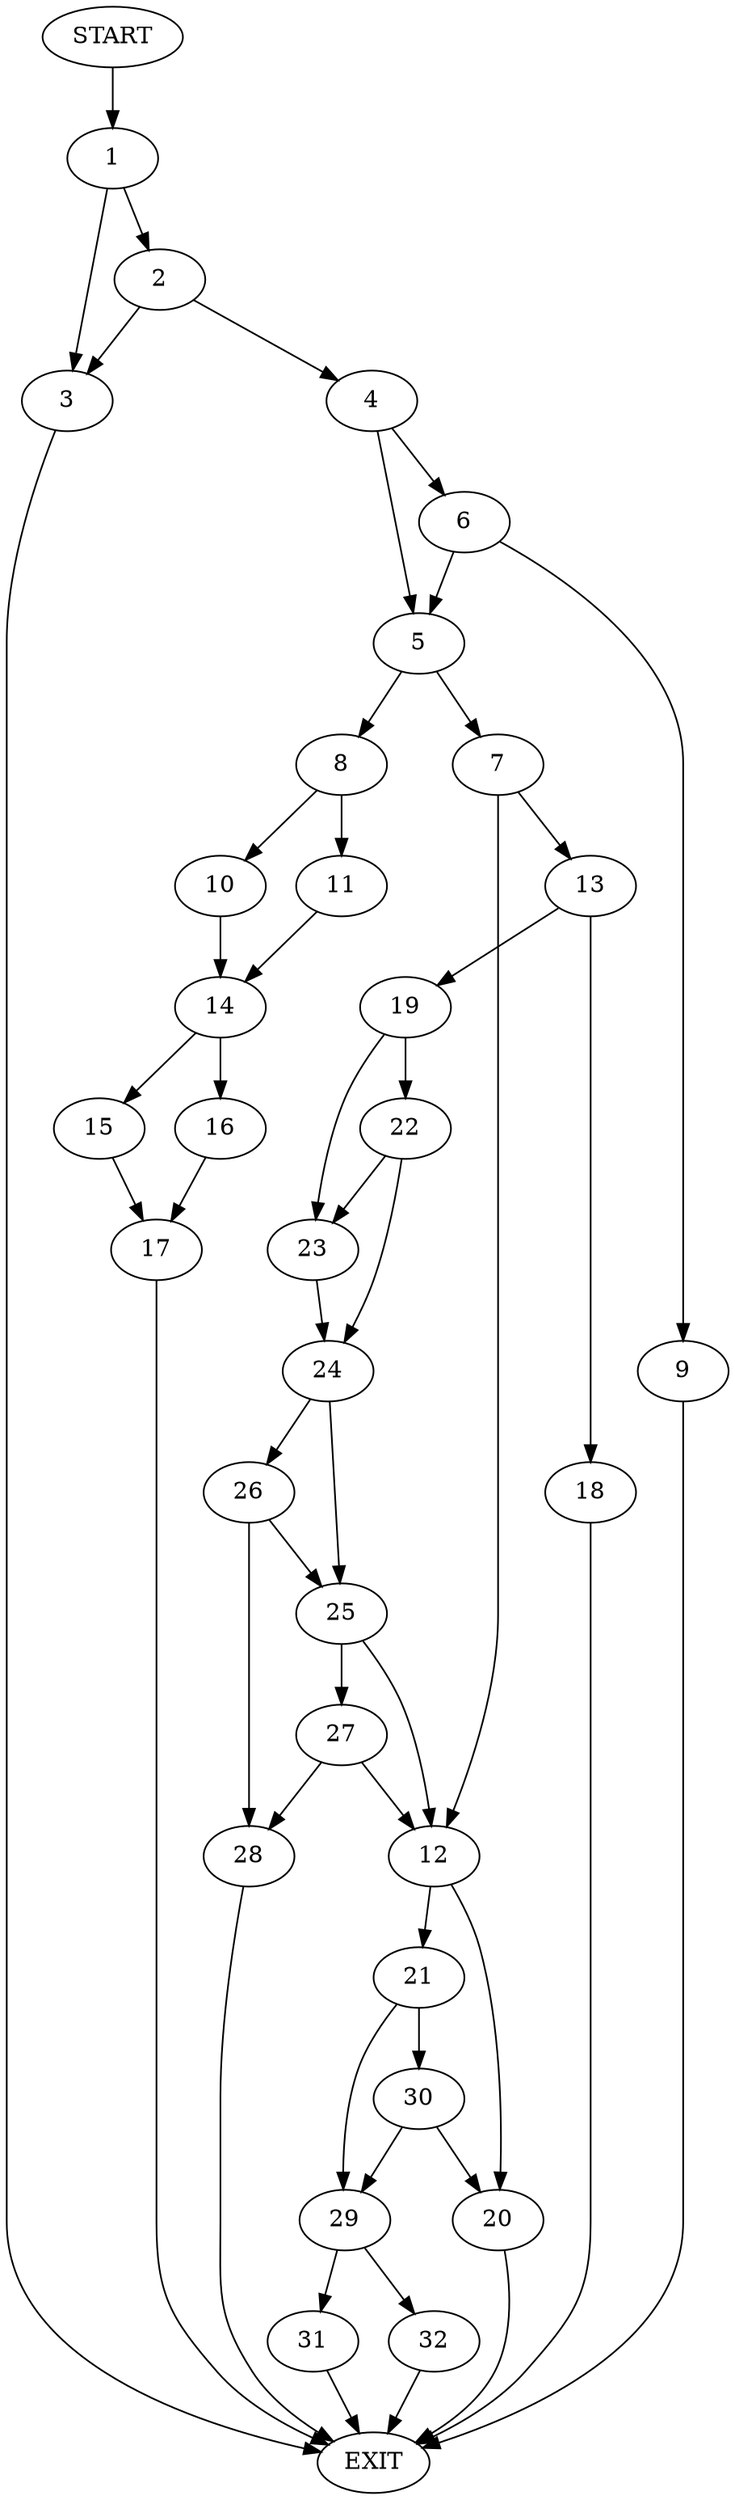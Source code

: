digraph {
0 [label="START"]
33 [label="EXIT"]
0 -> 1
1 -> 2
1 -> 3
3 -> 33
2 -> 4
2 -> 3
4 -> 5
4 -> 6
5 -> 7
5 -> 8
6 -> 5
6 -> 9
9 -> 33
8 -> 10
8 -> 11
7 -> 12
7 -> 13
10 -> 14
11 -> 14
14 -> 15
14 -> 16
16 -> 17
15 -> 17
17 -> 33
13 -> 18
13 -> 19
12 -> 20
12 -> 21
18 -> 33
19 -> 22
19 -> 23
22 -> 24
22 -> 23
23 -> 24
24 -> 25
24 -> 26
25 -> 12
25 -> 27
26 -> 28
26 -> 25
28 -> 33
27 -> 28
27 -> 12
20 -> 33
21 -> 29
21 -> 30
29 -> 31
29 -> 32
30 -> 20
30 -> 29
31 -> 33
32 -> 33
}
